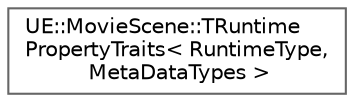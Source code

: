 digraph "Graphical Class Hierarchy"
{
 // INTERACTIVE_SVG=YES
 // LATEX_PDF_SIZE
  bgcolor="transparent";
  edge [fontname=Helvetica,fontsize=10,labelfontname=Helvetica,labelfontsize=10];
  node [fontname=Helvetica,fontsize=10,shape=box,height=0.2,width=0.4];
  rankdir="LR";
  Node0 [id="Node000000",label="UE::MovieScene::TRuntime\lPropertyTraits\< RuntimeType,\l MetaDataTypes \>",height=0.2,width=0.4,color="grey40", fillcolor="white", style="filled",URL="$d7/d33/structUE_1_1MovieScene_1_1TRuntimePropertyTraits.html",tooltip="Property accessor traits that do not know the underlying UObjectPropertyType until runtime."];
}
